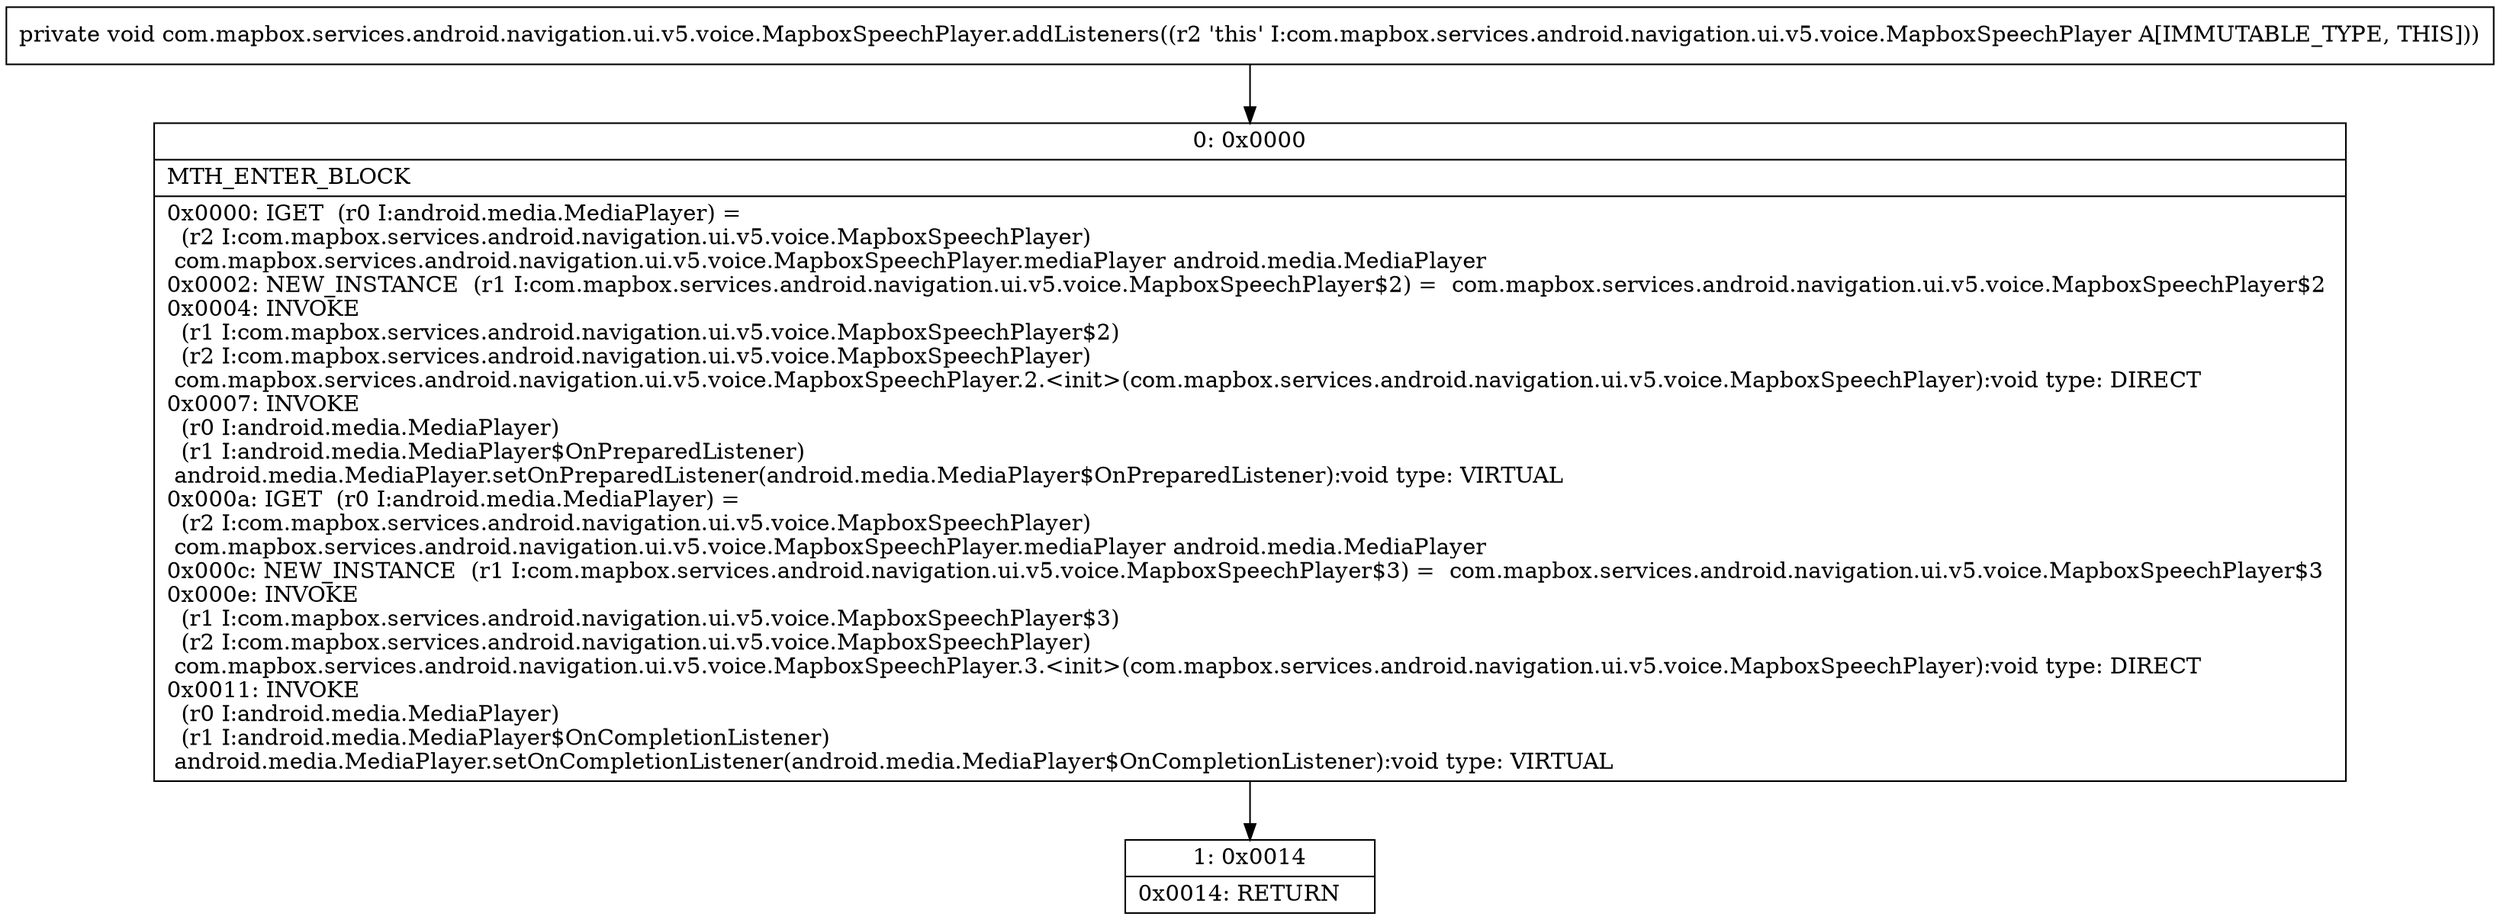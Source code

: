 digraph "CFG forcom.mapbox.services.android.navigation.ui.v5.voice.MapboxSpeechPlayer.addListeners()V" {
Node_0 [shape=record,label="{0\:\ 0x0000|MTH_ENTER_BLOCK\l|0x0000: IGET  (r0 I:android.media.MediaPlayer) = \l  (r2 I:com.mapbox.services.android.navigation.ui.v5.voice.MapboxSpeechPlayer)\l com.mapbox.services.android.navigation.ui.v5.voice.MapboxSpeechPlayer.mediaPlayer android.media.MediaPlayer \l0x0002: NEW_INSTANCE  (r1 I:com.mapbox.services.android.navigation.ui.v5.voice.MapboxSpeechPlayer$2) =  com.mapbox.services.android.navigation.ui.v5.voice.MapboxSpeechPlayer$2 \l0x0004: INVOKE  \l  (r1 I:com.mapbox.services.android.navigation.ui.v5.voice.MapboxSpeechPlayer$2)\l  (r2 I:com.mapbox.services.android.navigation.ui.v5.voice.MapboxSpeechPlayer)\l com.mapbox.services.android.navigation.ui.v5.voice.MapboxSpeechPlayer.2.\<init\>(com.mapbox.services.android.navigation.ui.v5.voice.MapboxSpeechPlayer):void type: DIRECT \l0x0007: INVOKE  \l  (r0 I:android.media.MediaPlayer)\l  (r1 I:android.media.MediaPlayer$OnPreparedListener)\l android.media.MediaPlayer.setOnPreparedListener(android.media.MediaPlayer$OnPreparedListener):void type: VIRTUAL \l0x000a: IGET  (r0 I:android.media.MediaPlayer) = \l  (r2 I:com.mapbox.services.android.navigation.ui.v5.voice.MapboxSpeechPlayer)\l com.mapbox.services.android.navigation.ui.v5.voice.MapboxSpeechPlayer.mediaPlayer android.media.MediaPlayer \l0x000c: NEW_INSTANCE  (r1 I:com.mapbox.services.android.navigation.ui.v5.voice.MapboxSpeechPlayer$3) =  com.mapbox.services.android.navigation.ui.v5.voice.MapboxSpeechPlayer$3 \l0x000e: INVOKE  \l  (r1 I:com.mapbox.services.android.navigation.ui.v5.voice.MapboxSpeechPlayer$3)\l  (r2 I:com.mapbox.services.android.navigation.ui.v5.voice.MapboxSpeechPlayer)\l com.mapbox.services.android.navigation.ui.v5.voice.MapboxSpeechPlayer.3.\<init\>(com.mapbox.services.android.navigation.ui.v5.voice.MapboxSpeechPlayer):void type: DIRECT \l0x0011: INVOKE  \l  (r0 I:android.media.MediaPlayer)\l  (r1 I:android.media.MediaPlayer$OnCompletionListener)\l android.media.MediaPlayer.setOnCompletionListener(android.media.MediaPlayer$OnCompletionListener):void type: VIRTUAL \l}"];
Node_1 [shape=record,label="{1\:\ 0x0014|0x0014: RETURN   \l}"];
MethodNode[shape=record,label="{private void com.mapbox.services.android.navigation.ui.v5.voice.MapboxSpeechPlayer.addListeners((r2 'this' I:com.mapbox.services.android.navigation.ui.v5.voice.MapboxSpeechPlayer A[IMMUTABLE_TYPE, THIS])) }"];
MethodNode -> Node_0;
Node_0 -> Node_1;
}

